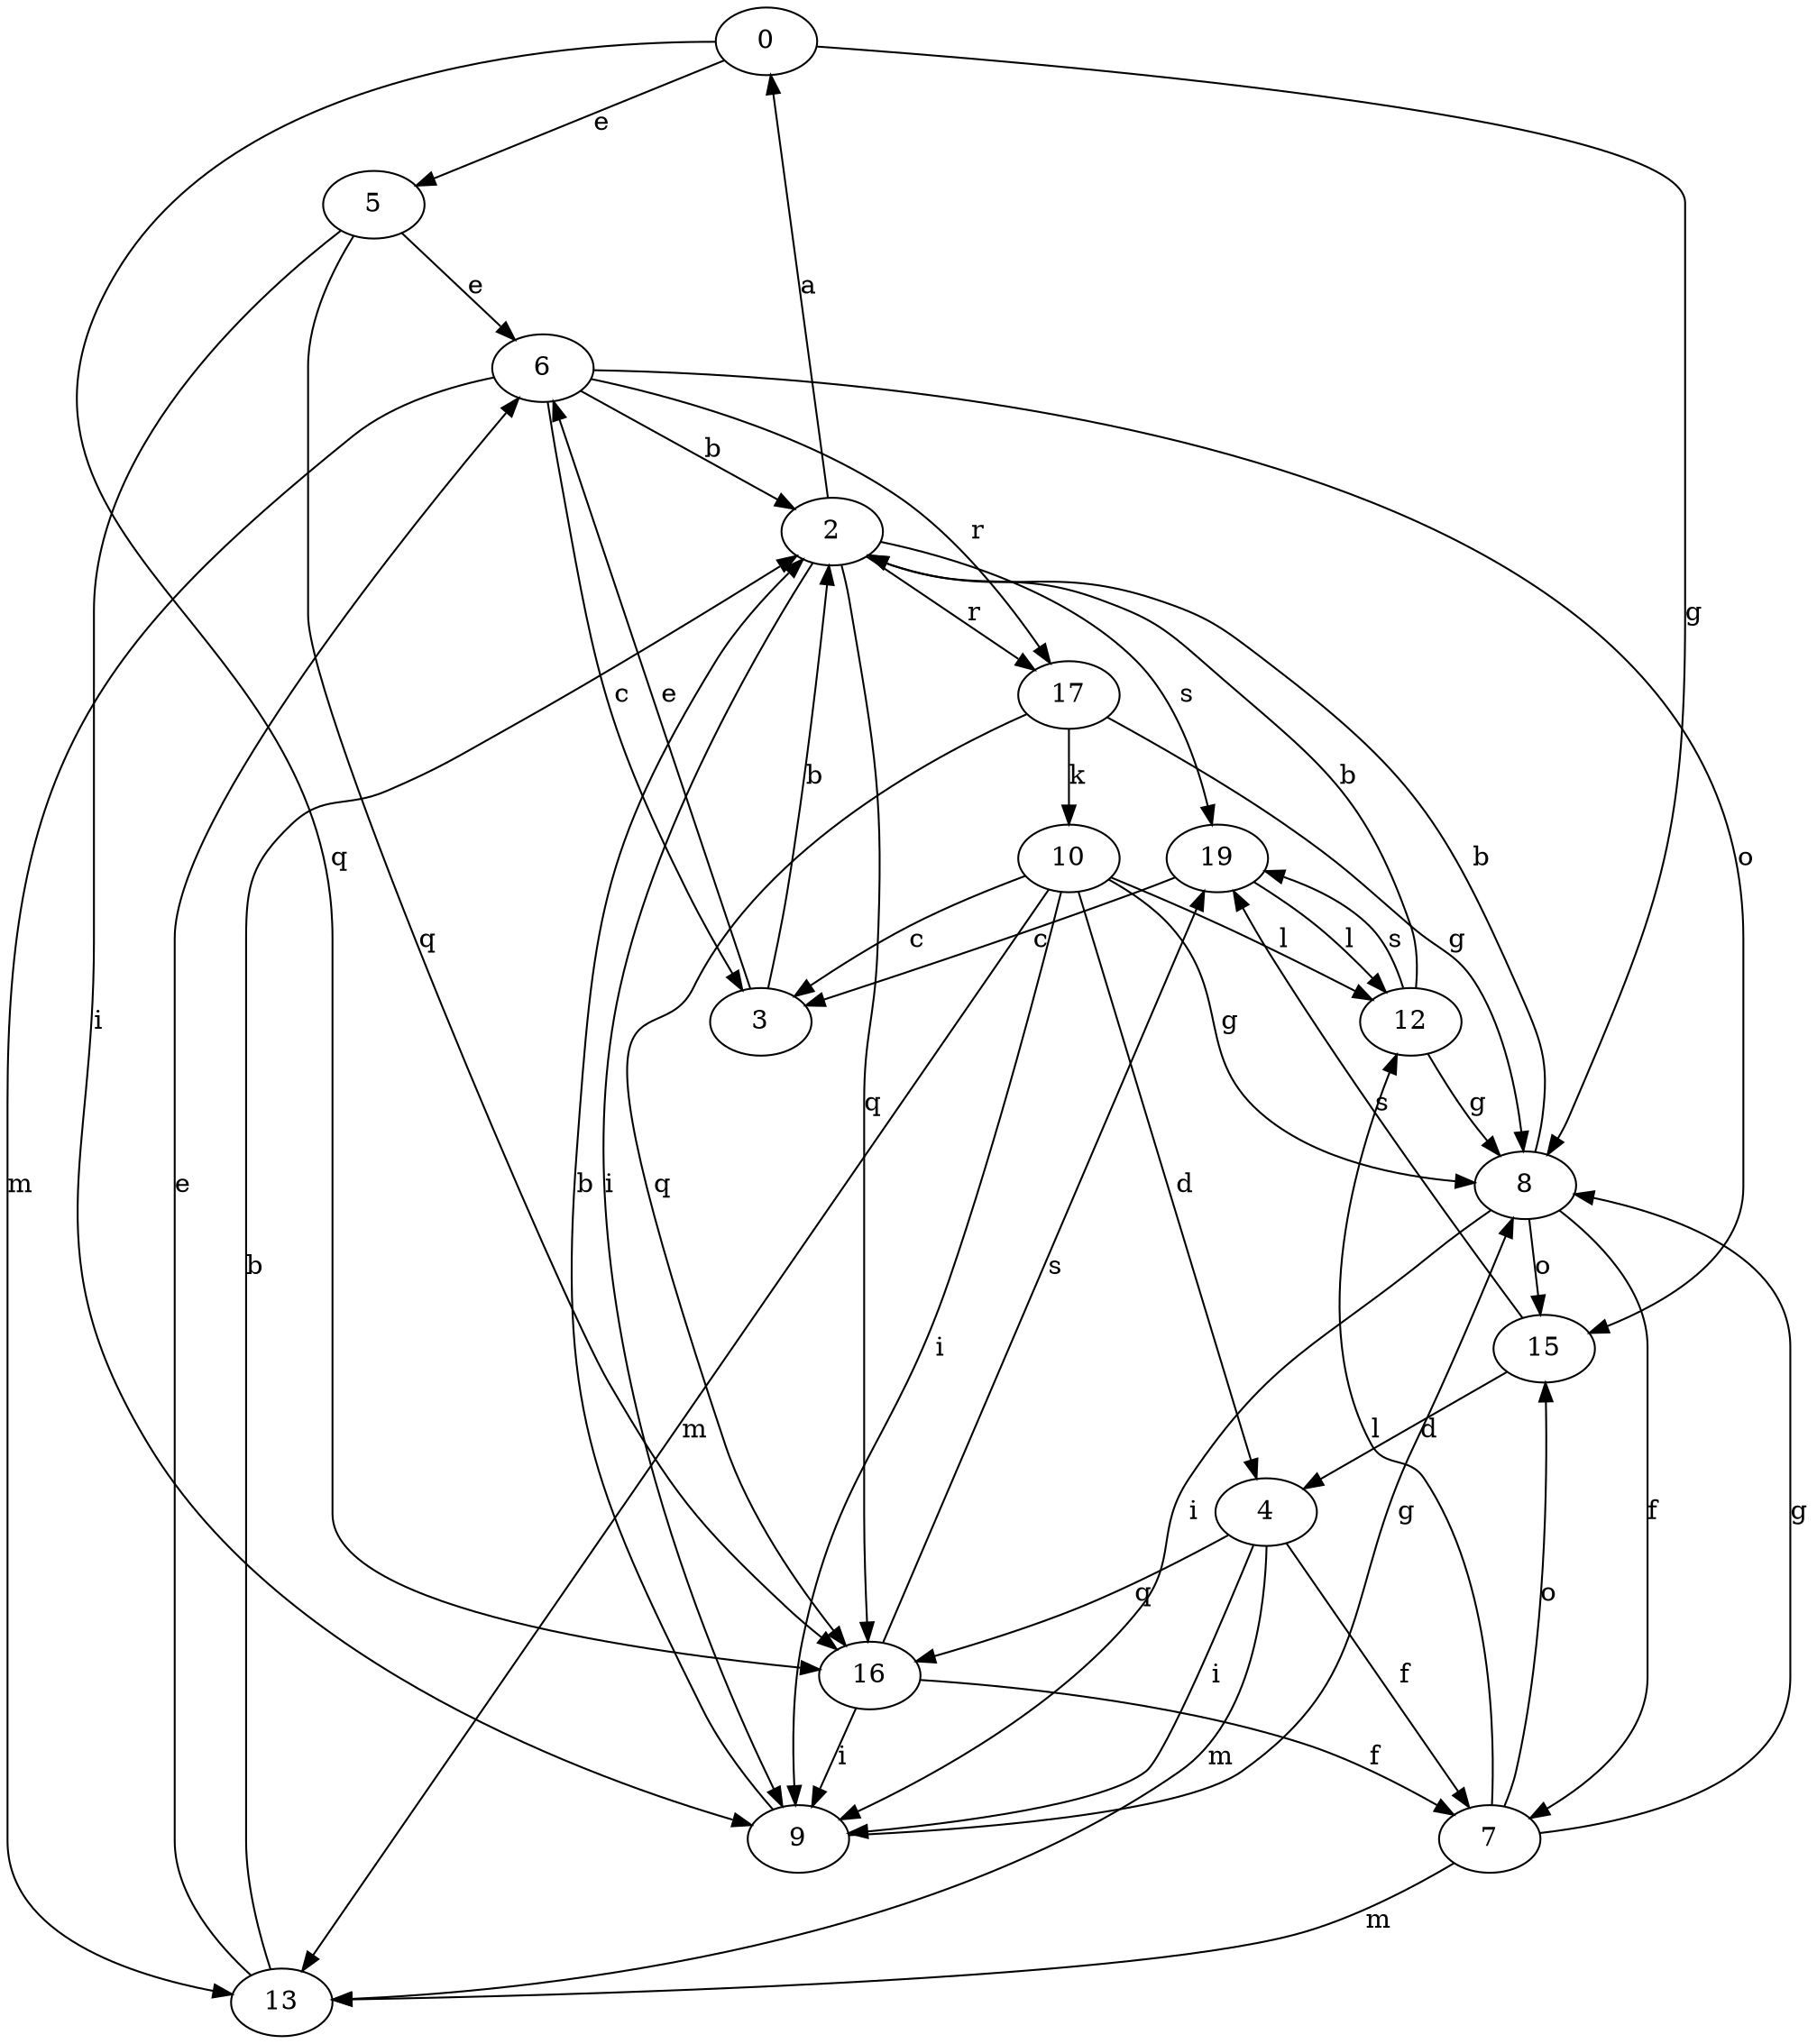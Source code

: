 strict digraph  {
0;
2;
3;
4;
5;
6;
7;
8;
9;
10;
12;
13;
15;
16;
17;
19;
0 -> 5  [label=e];
0 -> 8  [label=g];
0 -> 16  [label=q];
2 -> 0  [label=a];
2 -> 9  [label=i];
2 -> 16  [label=q];
2 -> 17  [label=r];
2 -> 19  [label=s];
3 -> 2  [label=b];
3 -> 6  [label=e];
4 -> 7  [label=f];
4 -> 9  [label=i];
4 -> 13  [label=m];
4 -> 16  [label=q];
5 -> 6  [label=e];
5 -> 9  [label=i];
5 -> 16  [label=q];
6 -> 2  [label=b];
6 -> 3  [label=c];
6 -> 13  [label=m];
6 -> 15  [label=o];
6 -> 17  [label=r];
7 -> 8  [label=g];
7 -> 12  [label=l];
7 -> 13  [label=m];
7 -> 15  [label=o];
8 -> 2  [label=b];
8 -> 7  [label=f];
8 -> 9  [label=i];
8 -> 15  [label=o];
9 -> 2  [label=b];
9 -> 8  [label=g];
10 -> 3  [label=c];
10 -> 4  [label=d];
10 -> 8  [label=g];
10 -> 9  [label=i];
10 -> 12  [label=l];
10 -> 13  [label=m];
12 -> 2  [label=b];
12 -> 8  [label=g];
12 -> 19  [label=s];
13 -> 2  [label=b];
13 -> 6  [label=e];
15 -> 4  [label=d];
15 -> 19  [label=s];
16 -> 7  [label=f];
16 -> 9  [label=i];
16 -> 19  [label=s];
17 -> 8  [label=g];
17 -> 10  [label=k];
17 -> 16  [label=q];
19 -> 3  [label=c];
19 -> 12  [label=l];
}
